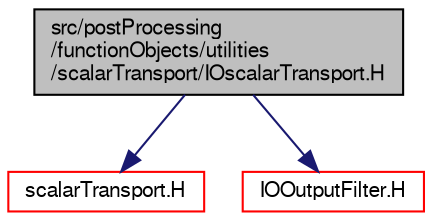 digraph "src/postProcessing/functionObjects/utilities/scalarTransport/IOscalarTransport.H"
{
  bgcolor="transparent";
  edge [fontname="FreeSans",fontsize="10",labelfontname="FreeSans",labelfontsize="10"];
  node [fontname="FreeSans",fontsize="10",shape=record];
  Node0 [label="src/postProcessing\l/functionObjects/utilities\l/scalarTransport/IOscalarTransport.H",height=0.2,width=0.4,color="black", fillcolor="grey75", style="filled", fontcolor="black"];
  Node0 -> Node1 [color="midnightblue",fontsize="10",style="solid",fontname="FreeSans"];
  Node1 [label="scalarTransport.H",height=0.2,width=0.4,color="red",URL="$a13835.html"];
  Node0 -> Node337 [color="midnightblue",fontsize="10",style="solid",fontname="FreeSans"];
  Node337 [label="IOOutputFilter.H",height=0.2,width=0.4,color="red",URL="$a08969.html"];
}
